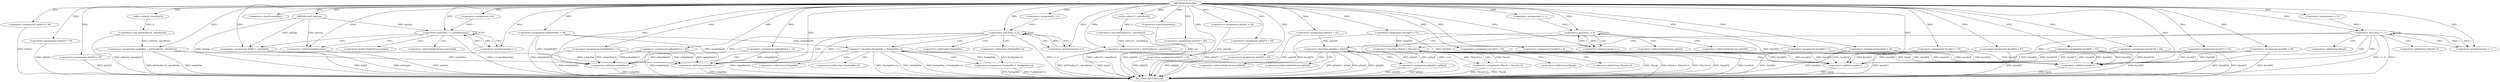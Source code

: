 digraph dzamrdpe {  
"6640827866535718604" [label = "(METHOD,dzamrdpe)" ]
"6640827866535718847" [label = "(METHOD_RETURN,void)" ]
"6640827866535718605" [label = "(PARAM,char* aeyluip)" ]
"6640827866535718609" [label = "(<operator>.assignment,qitly[0] = 21)" ]
"6640827866535718615" [label = "(<operator>.assignment,qitly[1] = 36)" ]
"6640827866535718620" [label = "(<operator>.assignment,qitly[2] = 70)" ]
"6640827866535718625" [label = "(<operator>.assignment,nehgrbbe = (int*)calloc(4, sizeof(int)))" ]
"6640827866535718627" [label = "(<operator>.cast,(int*)calloc(4, sizeof(int)))" ]
"6640827866535718629" [label = "(calloc,calloc(4, sizeof(int)))" ]
"6640827866535718631" [label = "(<operator>.sizeOf,sizeof(int))" ]
"6640827866535718634" [label = "(<operator>.assignment,qitly[3] = 55)" ]
"6640827866535718639" [label = "(<operator>.assignment,nehgrbbe[0] = 44)" ]
"6640827866535718646" [label = "(<operator>.assignment,i=0)" ]
"6640827866535718649" [label = "(<operator>.lessThan,i < sizeof(aeyluip))" ]
"6640827866535718651" [label = "(<operator>.sizeOf,sizeof(aeyluip))" ]
"6640827866535718653" [label = "(<operator>.postIncrement,i++)" ]
"6640827866535718656" [label = "(<operator>.assignment,byk[i] = aeyluip[i])" ]
"6640827866535718663" [label = "(<operator>.assignment,nehgrbbe[1] = 80)" ]
"6640827866535718668" [label = "(<operator>.assignment,nehgrbbe[2] = 43)" ]
"6640827866535718673" [label = "(<operator>.assignment,nehgrbbe[3] = 23)" ]
"6640827866535718678" [label = "(<operator>.assignment,lxynh = (int*)calloc(11, sizeof(int)))" ]
"6640827866535718680" [label = "(<operator>.cast,(int*)calloc(11, sizeof(int)))" ]
"6640827866535718682" [label = "(calloc,calloc(11, sizeof(int)))" ]
"6640827866535718684" [label = "(<operator>.sizeOf,sizeof(int))" ]
"6640827866535718686" [label = "(<operator>.assignment,qitly[4] = 26)" ]
"6640827866535718691" [label = "(<operator>.assignment,qitly[5] = 53)" ]
"6640827866535718696" [label = "(<operator>.assignment,qitly[6] = 24)" ]
"6640827866535718703" [label = "(<operator>.assignment,i = 1)" ]
"6640827866535718706" [label = "(<operator>.lessThan,i < 4)" ]
"6640827866535718709" [label = "(<operator>.postIncrement,i++)" ]
"6640827866535718713" [label = "(<operator>.lessThan,*nehgrbbe < *(nehgrbbe+i))" ]
"6640827866535718717" [label = "(<operator>.addition,nehgrbbe+i)" ]
"6640827866535718721" [label = "(<operator>.assignment,*nehgrbbe = *(nehgrbbe+i))" ]
"6640827866535718725" [label = "(<operator>.addition,nehgrbbe+i)" ]
"6640827866535718728" [label = "(<operator>.assignment,lxynh[0] = 72)" ]
"6640827866535718733" [label = "(<operator>.assignment,lxynh[1] = 70)" ]
"6640827866535718738" [label = "(<operator>.assignment,lxynh[2] = 45)" ]
"6640827866535718743" [label = "(<operator>.assignment,qitly[7] = 39)" ]
"6640827866535718748" [label = "(<operator>.assignment,qitly[8] = 50)" ]
"6640827866535718753" [label = "(<operator>.assignment,lxynh[3] = 6)" ]
"6640827866535718758" [label = "(<operator>.assignment,lxynh[4] = 1)" ]
"6640827866535718765" [label = "(<operator>.assignment,i = 1)" ]
"6640827866535718768" [label = "(<operator>.lessThan,i < 9)" ]
"6640827866535718771" [label = "(<operator>.postIncrement,i++)" ]
"6640827866535718775" [label = "(<operator>.lessThan,qitly[0] < qitly[i])" ]
"6640827866535718783" [label = "(<operator>.assignment,qitly[0] = qitly[i])" ]
"6640827866535718790" [label = "(<operator>.assignment,lxynh[5] = 95)" ]
"6640827866535718795" [label = "(<operator>.assignment,lxynh[6] = 57)" ]
"6640827866535718800" [label = "(<operator>.assignment,lxynh[7] = 51)" ]
"6640827866535718805" [label = "(<operator>.assignment,lxynh[8] = 86)" ]
"6640827866535718810" [label = "(<operator>.assignment,lxynh[9] = 63)" ]
"6640827866535718815" [label = "(<operator>.assignment,lxynh[10] = 84)" ]
"6640827866535718822" [label = "(<operator>.assignment,i = 1)" ]
"6640827866535718825" [label = "(<operator>.lessThan,i < 11)" ]
"6640827866535718828" [label = "(<operator>.postIncrement,i++)" ]
"6640827866535718832" [label = "(<operator>.lessThan,*lxynh < *(lxynh+i))" ]
"6640827866535718836" [label = "(<operator>.addition,lxynh+i)" ]
"6640827866535718840" [label = "(<operator>.assignment,*lxynh = *(lxynh+i))" ]
"6640827866535718844" [label = "(<operator>.addition,lxynh+i)" ]
"6640827866535718657" [label = "(<operator>.indirectIndexAccess,byk[i])" ]
"6640827866535718660" [label = "(<operator>.indirectIndexAccess,aeyluip[i])" ]
"6640827866535718714" [label = "(<operator>.indirection,*nehgrbbe)" ]
"6640827866535718716" [label = "(<operator>.indirection,*(nehgrbbe+i))" ]
"6640827866535718722" [label = "(<operator>.indirection,*nehgrbbe)" ]
"6640827866535718724" [label = "(<operator>.indirection,*(nehgrbbe+i))" ]
"6640827866535718776" [label = "(<operator>.indirectIndexAccess,qitly[0])" ]
"6640827866535718779" [label = "(<operator>.indirectIndexAccess,qitly[i])" ]
"6640827866535718784" [label = "(<operator>.indirectIndexAccess,qitly[0])" ]
"6640827866535718787" [label = "(<operator>.indirectIndexAccess,qitly[i])" ]
"6640827866535718833" [label = "(<operator>.indirection,*lxynh)" ]
"6640827866535718835" [label = "(<operator>.indirection,*(lxynh+i))" ]
"6640827866535718841" [label = "(<operator>.indirection,*lxynh)" ]
"6640827866535718843" [label = "(<operator>.indirection,*(lxynh+i))" ]
  "6640827866535718673" -> "6640827866535718847"  [ label = "DDG: nehgrbbe[3]"] 
  "6640827866535718815" -> "6640827866535718847"  [ label = "DDG: lxynh[10]"] 
  "6640827866535718800" -> "6640827866535718847"  [ label = "DDG: lxynh[7]"] 
  "6640827866535718725" -> "6640827866535718847"  [ label = "DDG: nehgrbbe"] 
  "6640827866535718810" -> "6640827866535718847"  [ label = "DDG: lxynh[9]"] 
  "6640827866535718706" -> "6640827866535718847"  [ label = "DDG: i < 4"] 
  "6640827866535718738" -> "6640827866535718847"  [ label = "DDG: lxynh[2]"] 
  "6640827866535718721" -> "6640827866535718847"  [ label = "DDG: *(nehgrbbe+i)"] 
  "6640827866535718625" -> "6640827866535718847"  [ label = "DDG: (int*)calloc(4, sizeof(int))"] 
  "6640827866535718832" -> "6640827866535718847"  [ label = "DDG: *lxynh"] 
  "6640827866535718783" -> "6640827866535718847"  [ label = "DDG: qitly[i]"] 
  "6640827866535718627" -> "6640827866535718847"  [ label = "DDG: calloc(4, sizeof(int))"] 
  "6640827866535718836" -> "6640827866535718847"  [ label = "DDG: lxynh"] 
  "6640827866535718713" -> "6640827866535718847"  [ label = "DDG: *(nehgrbbe+i)"] 
  "6640827866535718728" -> "6640827866535718847"  [ label = "DDG: lxynh[0]"] 
  "6640827866535718656" -> "6640827866535718847"  [ label = "DDG: aeyluip[i]"] 
  "6640827866535718775" -> "6640827866535718847"  [ label = "DDG: qitly[0] < qitly[i]"] 
  "6640827866535718609" -> "6640827866535718847"  [ label = "DDG: qitly[0]"] 
  "6640827866535718768" -> "6640827866535718847"  [ label = "DDG: i < 9"] 
  "6640827866535718840" -> "6640827866535718847"  [ label = "DDG: *(lxynh+i)"] 
  "6640827866535718713" -> "6640827866535718847"  [ label = "DDG: *nehgrbbe"] 
  "6640827866535718639" -> "6640827866535718847"  [ label = "DDG: nehgrbbe[0]"] 
  "6640827866535718721" -> "6640827866535718847"  [ label = "DDG: *nehgrbbe"] 
  "6640827866535718840" -> "6640827866535718847"  [ label = "DDG: *lxynh"] 
  "6640827866535718717" -> "6640827866535718847"  [ label = "DDG: nehgrbbe"] 
  "6640827866535718625" -> "6640827866535718847"  [ label = "DDG: nehgrbbe"] 
  "6640827866535718656" -> "6640827866535718847"  [ label = "DDG: byk[i]"] 
  "6640827866535718678" -> "6640827866535718847"  [ label = "DDG: (int*)calloc(11, sizeof(int))"] 
  "6640827866535718651" -> "6640827866535718847"  [ label = "DDG: aeyluip"] 
  "6640827866535718713" -> "6640827866535718847"  [ label = "DDG: *nehgrbbe < *(nehgrbbe+i)"] 
  "6640827866535718649" -> "6640827866535718847"  [ label = "DDG: i < sizeof(aeyluip)"] 
  "6640827866535718748" -> "6640827866535718847"  [ label = "DDG: qitly[8]"] 
  "6640827866535718678" -> "6640827866535718847"  [ label = "DDG: lxynh"] 
  "6640827866535718825" -> "6640827866535718847"  [ label = "DDG: i"] 
  "6640827866535718775" -> "6640827866535718847"  [ label = "DDG: qitly[i]"] 
  "6640827866535718743" -> "6640827866535718847"  [ label = "DDG: qitly[7]"] 
  "6640827866535718844" -> "6640827866535718847"  [ label = "DDG: lxynh"] 
  "6640827866535718620" -> "6640827866535718847"  [ label = "DDG: qitly[2]"] 
  "6640827866535718795" -> "6640827866535718847"  [ label = "DDG: lxynh[6]"] 
  "6640827866535718832" -> "6640827866535718847"  [ label = "DDG: *lxynh < *(lxynh+i)"] 
  "6640827866535718775" -> "6640827866535718847"  [ label = "DDG: qitly[0]"] 
  "6640827866535718758" -> "6640827866535718847"  [ label = "DDG: lxynh[4]"] 
  "6640827866535718733" -> "6640827866535718847"  [ label = "DDG: lxynh[1]"] 
  "6640827866535718691" -> "6640827866535718847"  [ label = "DDG: qitly[5]"] 
  "6640827866535718605" -> "6640827866535718847"  [ label = "DDG: aeyluip"] 
  "6640827866535718668" -> "6640827866535718847"  [ label = "DDG: nehgrbbe[2]"] 
  "6640827866535718832" -> "6640827866535718847"  [ label = "DDG: *(lxynh+i)"] 
  "6640827866535718680" -> "6640827866535718847"  [ label = "DDG: calloc(11, sizeof(int))"] 
  "6640827866535718684" -> "6640827866535718847"  [ label = "DDG: int"] 
  "6640827866535718783" -> "6640827866535718847"  [ label = "DDG: qitly[0]"] 
  "6640827866535718790" -> "6640827866535718847"  [ label = "DDG: lxynh[5]"] 
  "6640827866535718753" -> "6640827866535718847"  [ label = "DDG: lxynh[3]"] 
  "6640827866535718615" -> "6640827866535718847"  [ label = "DDG: qitly[1]"] 
  "6640827866535718634" -> "6640827866535718847"  [ label = "DDG: qitly[3]"] 
  "6640827866535718663" -> "6640827866535718847"  [ label = "DDG: nehgrbbe[1]"] 
  "6640827866535718805" -> "6640827866535718847"  [ label = "DDG: lxynh[8]"] 
  "6640827866535718696" -> "6640827866535718847"  [ label = "DDG: qitly[6]"] 
  "6640827866535718686" -> "6640827866535718847"  [ label = "DDG: qitly[4]"] 
  "6640827866535718825" -> "6640827866535718847"  [ label = "DDG: i < 11"] 
  "6640827866535718604" -> "6640827866535718605"  [ label = "DDG: "] 
  "6640827866535718604" -> "6640827866535718609"  [ label = "DDG: "] 
  "6640827866535718604" -> "6640827866535718615"  [ label = "DDG: "] 
  "6640827866535718604" -> "6640827866535718620"  [ label = "DDG: "] 
  "6640827866535718627" -> "6640827866535718625"  [ label = "DDG: calloc(4, sizeof(int))"] 
  "6640827866535718604" -> "6640827866535718625"  [ label = "DDG: "] 
  "6640827866535718629" -> "6640827866535718627"  [ label = "DDG: 4"] 
  "6640827866535718604" -> "6640827866535718629"  [ label = "DDG: "] 
  "6640827866535718604" -> "6640827866535718631"  [ label = "DDG: "] 
  "6640827866535718604" -> "6640827866535718634"  [ label = "DDG: "] 
  "6640827866535718604" -> "6640827866535718639"  [ label = "DDG: "] 
  "6640827866535718604" -> "6640827866535718646"  [ label = "DDG: "] 
  "6640827866535718646" -> "6640827866535718649"  [ label = "DDG: i"] 
  "6640827866535718653" -> "6640827866535718649"  [ label = "DDG: i"] 
  "6640827866535718604" -> "6640827866535718649"  [ label = "DDG: "] 
  "6640827866535718605" -> "6640827866535718649"  [ label = "DDG: aeyluip"] 
  "6640827866535718605" -> "6640827866535718651"  [ label = "DDG: aeyluip"] 
  "6640827866535718604" -> "6640827866535718651"  [ label = "DDG: "] 
  "6640827866535718649" -> "6640827866535718653"  [ label = "DDG: i"] 
  "6640827866535718604" -> "6640827866535718653"  [ label = "DDG: "] 
  "6640827866535718605" -> "6640827866535718656"  [ label = "DDG: aeyluip"] 
  "6640827866535718604" -> "6640827866535718656"  [ label = "DDG: "] 
  "6640827866535718604" -> "6640827866535718663"  [ label = "DDG: "] 
  "6640827866535718604" -> "6640827866535718668"  [ label = "DDG: "] 
  "6640827866535718604" -> "6640827866535718673"  [ label = "DDG: "] 
  "6640827866535718680" -> "6640827866535718678"  [ label = "DDG: calloc(11, sizeof(int))"] 
  "6640827866535718604" -> "6640827866535718678"  [ label = "DDG: "] 
  "6640827866535718682" -> "6640827866535718680"  [ label = "DDG: 11"] 
  "6640827866535718604" -> "6640827866535718682"  [ label = "DDG: "] 
  "6640827866535718604" -> "6640827866535718684"  [ label = "DDG: "] 
  "6640827866535718604" -> "6640827866535718686"  [ label = "DDG: "] 
  "6640827866535718604" -> "6640827866535718691"  [ label = "DDG: "] 
  "6640827866535718604" -> "6640827866535718696"  [ label = "DDG: "] 
  "6640827866535718604" -> "6640827866535718703"  [ label = "DDG: "] 
  "6640827866535718709" -> "6640827866535718706"  [ label = "DDG: i"] 
  "6640827866535718703" -> "6640827866535718706"  [ label = "DDG: i"] 
  "6640827866535718604" -> "6640827866535718706"  [ label = "DDG: "] 
  "6640827866535718604" -> "6640827866535718709"  [ label = "DDG: "] 
  "6640827866535718706" -> "6640827866535718709"  [ label = "DDG: i"] 
  "6640827866535718639" -> "6640827866535718713"  [ label = "DDG: nehgrbbe[0]"] 
  "6640827866535718721" -> "6640827866535718713"  [ label = "DDG: *nehgrbbe"] 
  "6640827866535718639" -> "6640827866535718717"  [ label = "DDG: nehgrbbe[0]"] 
  "6640827866535718673" -> "6640827866535718717"  [ label = "DDG: nehgrbbe[3]"] 
  "6640827866535718668" -> "6640827866535718717"  [ label = "DDG: nehgrbbe[2]"] 
  "6640827866535718663" -> "6640827866535718717"  [ label = "DDG: nehgrbbe[1]"] 
  "6640827866535718625" -> "6640827866535718717"  [ label = "DDG: nehgrbbe"] 
  "6640827866535718604" -> "6640827866535718717"  [ label = "DDG: "] 
  "6640827866535718706" -> "6640827866535718717"  [ label = "DDG: i"] 
  "6640827866535718713" -> "6640827866535718721"  [ label = "DDG: *(nehgrbbe+i)"] 
  "6640827866535718639" -> "6640827866535718725"  [ label = "DDG: nehgrbbe[0]"] 
  "6640827866535718673" -> "6640827866535718725"  [ label = "DDG: nehgrbbe[3]"] 
  "6640827866535718668" -> "6640827866535718725"  [ label = "DDG: nehgrbbe[2]"] 
  "6640827866535718663" -> "6640827866535718725"  [ label = "DDG: nehgrbbe[1]"] 
  "6640827866535718604" -> "6640827866535718725"  [ label = "DDG: "] 
  "6640827866535718625" -> "6640827866535718725"  [ label = "DDG: nehgrbbe"] 
  "6640827866535718706" -> "6640827866535718725"  [ label = "DDG: i"] 
  "6640827866535718604" -> "6640827866535718728"  [ label = "DDG: "] 
  "6640827866535718604" -> "6640827866535718733"  [ label = "DDG: "] 
  "6640827866535718604" -> "6640827866535718738"  [ label = "DDG: "] 
  "6640827866535718604" -> "6640827866535718743"  [ label = "DDG: "] 
  "6640827866535718604" -> "6640827866535718748"  [ label = "DDG: "] 
  "6640827866535718604" -> "6640827866535718753"  [ label = "DDG: "] 
  "6640827866535718604" -> "6640827866535718758"  [ label = "DDG: "] 
  "6640827866535718604" -> "6640827866535718765"  [ label = "DDG: "] 
  "6640827866535718765" -> "6640827866535718768"  [ label = "DDG: i"] 
  "6640827866535718771" -> "6640827866535718768"  [ label = "DDG: i"] 
  "6640827866535718604" -> "6640827866535718768"  [ label = "DDG: "] 
  "6640827866535718768" -> "6640827866535718771"  [ label = "DDG: i"] 
  "6640827866535718604" -> "6640827866535718771"  [ label = "DDG: "] 
  "6640827866535718609" -> "6640827866535718775"  [ label = "DDG: qitly[0]"] 
  "6640827866535718783" -> "6640827866535718775"  [ label = "DDG: qitly[0]"] 
  "6640827866535718775" -> "6640827866535718783"  [ label = "DDG: qitly[i]"] 
  "6640827866535718604" -> "6640827866535718790"  [ label = "DDG: "] 
  "6640827866535718604" -> "6640827866535718795"  [ label = "DDG: "] 
  "6640827866535718604" -> "6640827866535718800"  [ label = "DDG: "] 
  "6640827866535718604" -> "6640827866535718805"  [ label = "DDG: "] 
  "6640827866535718604" -> "6640827866535718810"  [ label = "DDG: "] 
  "6640827866535718604" -> "6640827866535718815"  [ label = "DDG: "] 
  "6640827866535718604" -> "6640827866535718822"  [ label = "DDG: "] 
  "6640827866535718822" -> "6640827866535718825"  [ label = "DDG: i"] 
  "6640827866535718828" -> "6640827866535718825"  [ label = "DDG: i"] 
  "6640827866535718604" -> "6640827866535718825"  [ label = "DDG: "] 
  "6640827866535718604" -> "6640827866535718828"  [ label = "DDG: "] 
  "6640827866535718825" -> "6640827866535718828"  [ label = "DDG: i"] 
  "6640827866535718728" -> "6640827866535718832"  [ label = "DDG: lxynh[0]"] 
  "6640827866535718840" -> "6640827866535718832"  [ label = "DDG: *lxynh"] 
  "6640827866535718738" -> "6640827866535718836"  [ label = "DDG: lxynh[2]"] 
  "6640827866535718728" -> "6640827866535718836"  [ label = "DDG: lxynh[0]"] 
  "6640827866535718795" -> "6640827866535718836"  [ label = "DDG: lxynh[6]"] 
  "6640827866535718790" -> "6640827866535718836"  [ label = "DDG: lxynh[5]"] 
  "6640827866535718753" -> "6640827866535718836"  [ label = "DDG: lxynh[3]"] 
  "6640827866535718805" -> "6640827866535718836"  [ label = "DDG: lxynh[8]"] 
  "6640827866535718800" -> "6640827866535718836"  [ label = "DDG: lxynh[7]"] 
  "6640827866535718810" -> "6640827866535718836"  [ label = "DDG: lxynh[9]"] 
  "6640827866535718815" -> "6640827866535718836"  [ label = "DDG: lxynh[10]"] 
  "6640827866535718678" -> "6640827866535718836"  [ label = "DDG: lxynh"] 
  "6640827866535718758" -> "6640827866535718836"  [ label = "DDG: lxynh[4]"] 
  "6640827866535718733" -> "6640827866535718836"  [ label = "DDG: lxynh[1]"] 
  "6640827866535718604" -> "6640827866535718836"  [ label = "DDG: "] 
  "6640827866535718825" -> "6640827866535718836"  [ label = "DDG: i"] 
  "6640827866535718832" -> "6640827866535718840"  [ label = "DDG: *(lxynh+i)"] 
  "6640827866535718738" -> "6640827866535718844"  [ label = "DDG: lxynh[2]"] 
  "6640827866535718728" -> "6640827866535718844"  [ label = "DDG: lxynh[0]"] 
  "6640827866535718795" -> "6640827866535718844"  [ label = "DDG: lxynh[6]"] 
  "6640827866535718790" -> "6640827866535718844"  [ label = "DDG: lxynh[5]"] 
  "6640827866535718753" -> "6640827866535718844"  [ label = "DDG: lxynh[3]"] 
  "6640827866535718805" -> "6640827866535718844"  [ label = "DDG: lxynh[8]"] 
  "6640827866535718800" -> "6640827866535718844"  [ label = "DDG: lxynh[7]"] 
  "6640827866535718810" -> "6640827866535718844"  [ label = "DDG: lxynh[9]"] 
  "6640827866535718815" -> "6640827866535718844"  [ label = "DDG: lxynh[10]"] 
  "6640827866535718758" -> "6640827866535718844"  [ label = "DDG: lxynh[4]"] 
  "6640827866535718733" -> "6640827866535718844"  [ label = "DDG: lxynh[1]"] 
  "6640827866535718604" -> "6640827866535718844"  [ label = "DDG: "] 
  "6640827866535718825" -> "6640827866535718844"  [ label = "DDG: i"] 
  "6640827866535718649" -> "6640827866535718651"  [ label = "CDG: "] 
  "6640827866535718649" -> "6640827866535718649"  [ label = "CDG: "] 
  "6640827866535718649" -> "6640827866535718653"  [ label = "CDG: "] 
  "6640827866535718649" -> "6640827866535718656"  [ label = "CDG: "] 
  "6640827866535718649" -> "6640827866535718657"  [ label = "CDG: "] 
  "6640827866535718649" -> "6640827866535718660"  [ label = "CDG: "] 
  "6640827866535718706" -> "6640827866535718706"  [ label = "CDG: "] 
  "6640827866535718706" -> "6640827866535718713"  [ label = "CDG: "] 
  "6640827866535718706" -> "6640827866535718716"  [ label = "CDG: "] 
  "6640827866535718706" -> "6640827866535718717"  [ label = "CDG: "] 
  "6640827866535718706" -> "6640827866535718709"  [ label = "CDG: "] 
  "6640827866535718706" -> "6640827866535718714"  [ label = "CDG: "] 
  "6640827866535718713" -> "6640827866535718722"  [ label = "CDG: "] 
  "6640827866535718713" -> "6640827866535718721"  [ label = "CDG: "] 
  "6640827866535718713" -> "6640827866535718724"  [ label = "CDG: "] 
  "6640827866535718713" -> "6640827866535718725"  [ label = "CDG: "] 
  "6640827866535718768" -> "6640827866535718779"  [ label = "CDG: "] 
  "6640827866535718768" -> "6640827866535718776"  [ label = "CDG: "] 
  "6640827866535718768" -> "6640827866535718771"  [ label = "CDG: "] 
  "6640827866535718768" -> "6640827866535718768"  [ label = "CDG: "] 
  "6640827866535718768" -> "6640827866535718775"  [ label = "CDG: "] 
  "6640827866535718775" -> "6640827866535718783"  [ label = "CDG: "] 
  "6640827866535718775" -> "6640827866535718787"  [ label = "CDG: "] 
  "6640827866535718775" -> "6640827866535718784"  [ label = "CDG: "] 
  "6640827866535718825" -> "6640827866535718825"  [ label = "CDG: "] 
  "6640827866535718825" -> "6640827866535718828"  [ label = "CDG: "] 
  "6640827866535718825" -> "6640827866535718835"  [ label = "CDG: "] 
  "6640827866535718825" -> "6640827866535718832"  [ label = "CDG: "] 
  "6640827866535718825" -> "6640827866535718833"  [ label = "CDG: "] 
  "6640827866535718825" -> "6640827866535718836"  [ label = "CDG: "] 
  "6640827866535718832" -> "6640827866535718843"  [ label = "CDG: "] 
  "6640827866535718832" -> "6640827866535718840"  [ label = "CDG: "] 
  "6640827866535718832" -> "6640827866535718841"  [ label = "CDG: "] 
  "6640827866535718832" -> "6640827866535718844"  [ label = "CDG: "] 
}
